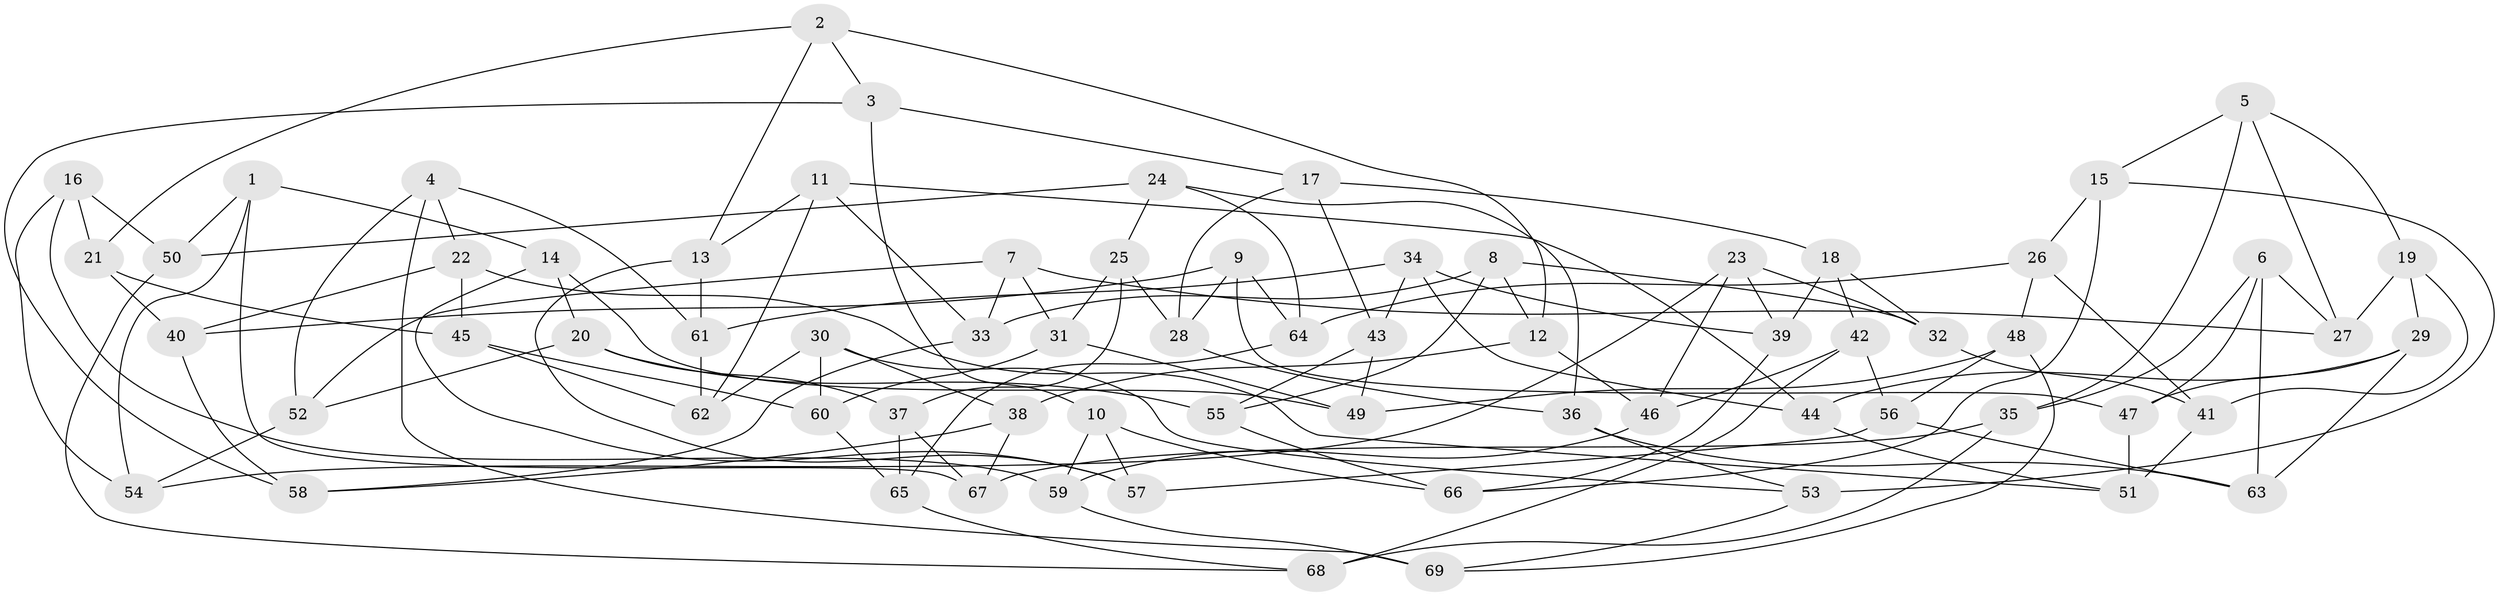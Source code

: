 // Generated by graph-tools (version 1.1) at 2025/26/03/09/25 03:26:57]
// undirected, 69 vertices, 138 edges
graph export_dot {
graph [start="1"]
  node [color=gray90,style=filled];
  1;
  2;
  3;
  4;
  5;
  6;
  7;
  8;
  9;
  10;
  11;
  12;
  13;
  14;
  15;
  16;
  17;
  18;
  19;
  20;
  21;
  22;
  23;
  24;
  25;
  26;
  27;
  28;
  29;
  30;
  31;
  32;
  33;
  34;
  35;
  36;
  37;
  38;
  39;
  40;
  41;
  42;
  43;
  44;
  45;
  46;
  47;
  48;
  49;
  50;
  51;
  52;
  53;
  54;
  55;
  56;
  57;
  58;
  59;
  60;
  61;
  62;
  63;
  64;
  65;
  66;
  67;
  68;
  69;
  1 -- 50;
  1 -- 67;
  1 -- 54;
  1 -- 14;
  2 -- 21;
  2 -- 13;
  2 -- 12;
  2 -- 3;
  3 -- 58;
  3 -- 10;
  3 -- 17;
  4 -- 22;
  4 -- 61;
  4 -- 69;
  4 -- 52;
  5 -- 15;
  5 -- 27;
  5 -- 19;
  5 -- 35;
  6 -- 63;
  6 -- 27;
  6 -- 47;
  6 -- 35;
  7 -- 27;
  7 -- 52;
  7 -- 31;
  7 -- 33;
  8 -- 55;
  8 -- 12;
  8 -- 32;
  8 -- 33;
  9 -- 28;
  9 -- 64;
  9 -- 40;
  9 -- 47;
  10 -- 57;
  10 -- 66;
  10 -- 59;
  11 -- 33;
  11 -- 44;
  11 -- 62;
  11 -- 13;
  12 -- 38;
  12 -- 46;
  13 -- 61;
  13 -- 57;
  14 -- 57;
  14 -- 20;
  14 -- 49;
  15 -- 53;
  15 -- 26;
  15 -- 66;
  16 -- 21;
  16 -- 50;
  16 -- 54;
  16 -- 59;
  17 -- 28;
  17 -- 43;
  17 -- 18;
  18 -- 39;
  18 -- 42;
  18 -- 32;
  19 -- 41;
  19 -- 27;
  19 -- 29;
  20 -- 52;
  20 -- 55;
  20 -- 37;
  21 -- 45;
  21 -- 40;
  22 -- 40;
  22 -- 51;
  22 -- 45;
  23 -- 46;
  23 -- 32;
  23 -- 39;
  23 -- 54;
  24 -- 25;
  24 -- 64;
  24 -- 36;
  24 -- 50;
  25 -- 31;
  25 -- 37;
  25 -- 28;
  26 -- 48;
  26 -- 64;
  26 -- 41;
  28 -- 36;
  29 -- 44;
  29 -- 47;
  29 -- 63;
  30 -- 62;
  30 -- 60;
  30 -- 53;
  30 -- 38;
  31 -- 49;
  31 -- 60;
  32 -- 41;
  33 -- 58;
  34 -- 44;
  34 -- 43;
  34 -- 39;
  34 -- 61;
  35 -- 68;
  35 -- 67;
  36 -- 63;
  36 -- 53;
  37 -- 67;
  37 -- 65;
  38 -- 58;
  38 -- 67;
  39 -- 66;
  40 -- 58;
  41 -- 51;
  42 -- 46;
  42 -- 68;
  42 -- 56;
  43 -- 55;
  43 -- 49;
  44 -- 51;
  45 -- 62;
  45 -- 60;
  46 -- 59;
  47 -- 51;
  48 -- 49;
  48 -- 56;
  48 -- 69;
  50 -- 68;
  52 -- 54;
  53 -- 69;
  55 -- 66;
  56 -- 57;
  56 -- 63;
  59 -- 69;
  60 -- 65;
  61 -- 62;
  64 -- 65;
  65 -- 68;
}
